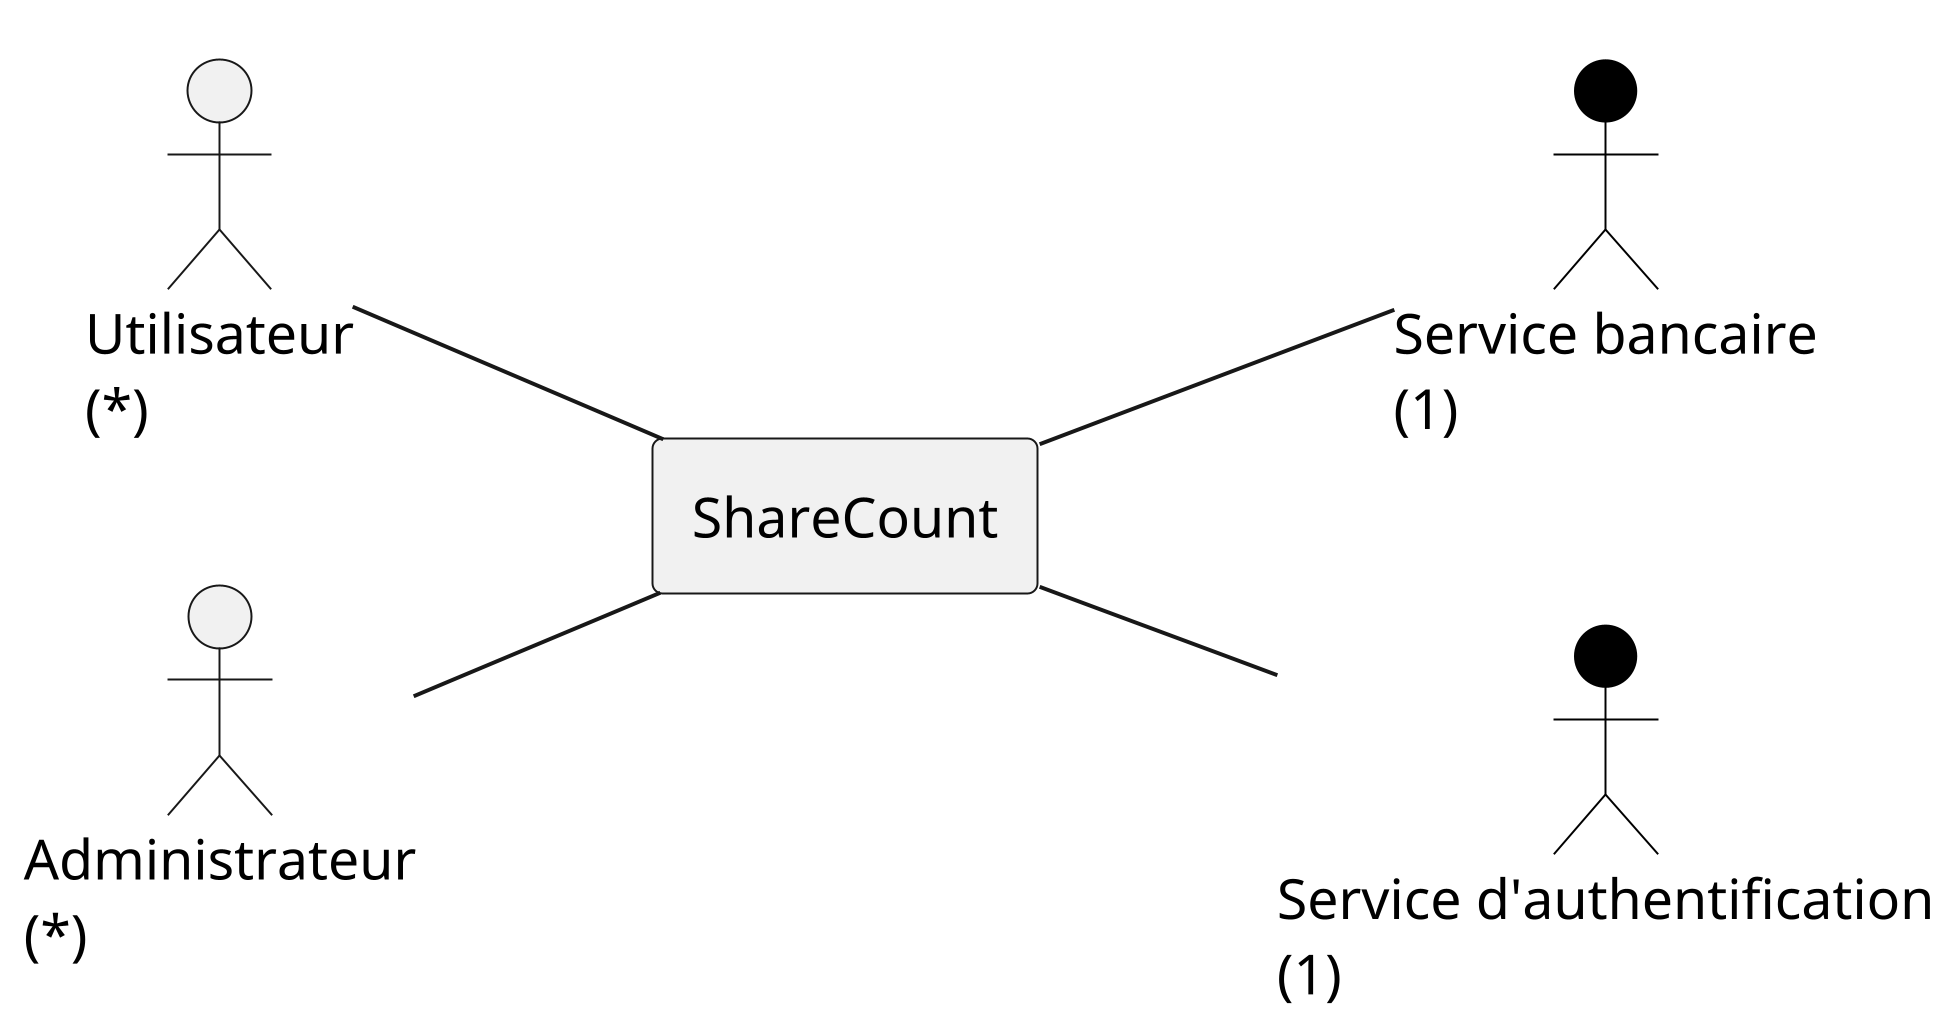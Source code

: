 @startuml "Diagramme de contexte statique"

scale 1024 width
scale 1024 height

left to right direction

skinparam actor {
BackgroundColor<< externe >> Black
BorderColor<< externe >> Black
StereotypeFontSize<< externe >> 0
}

actor "Utilisateur\n(*)" as User

actor "Administrateur\n(*)" as Admin

actor "Service bancaire\n(1)" << externe >> as SB

actor "Service d'authentification\n(1)" << externe >> as SA

rectangle "ShareCount" as SC

User -- SC
Admin -- SC
SC -- SB
SC -- SA

@enduml